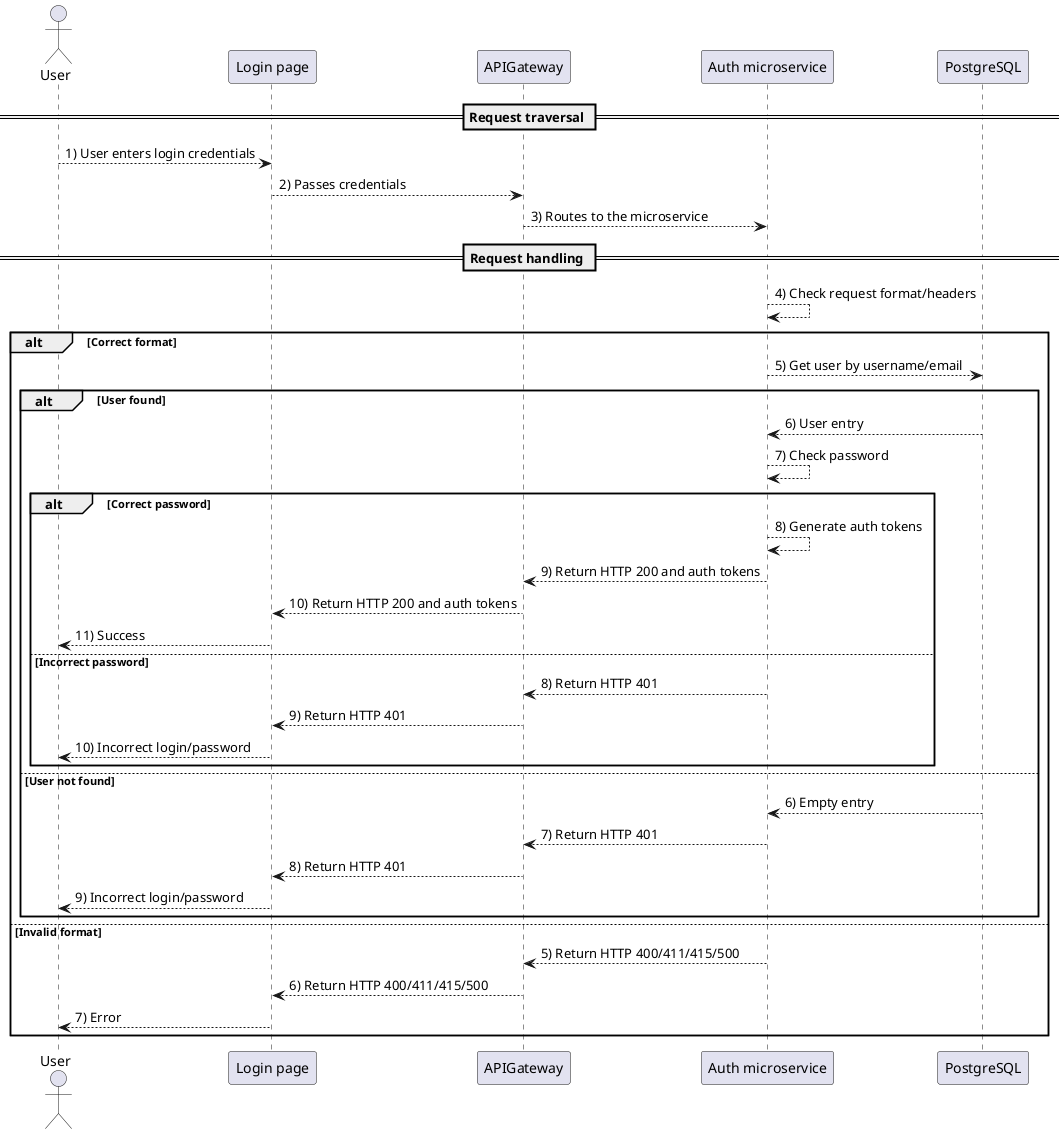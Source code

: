 @startuml

actor User as act
participant "Login page" as pg
participant "APIGateway" as gate
participant "Auth microservice" as auth
participant "PostgreSQL" as db

== Request traversal ==
act --> pg : 1) User enters login credentials
pg --> gate : 2) Passes credentials
gate --> auth : 3) Routes to the microservice

== Request handling ==
auth --> auth : 4) Check request format/headers
alt Correct format
    auth --> db : 5) Get user by username/email
    alt User found
        db --> auth : 6) User entry
        auth --> auth : 7) Check password
        alt Correct password
            auth --> auth : 8) Generate auth tokens
            auth --> gate : 9) Return HTTP 200 and auth tokens
            gate --> pg: 10) Return HTTP 200 and auth tokens
            pg --> act: 11) Success
        else Incorrect password
            auth --> gate : 8) Return HTTP 401
            gate --> pg : 9) Return HTTP 401
            pg --> act : 10) Incorrect login/password
        end
    else User not found
        db --> auth : 6) Empty entry
        auth --> gate : 7) Return HTTP 401
        gate --> pg : 8) Return HTTP 401
        pg --> act : 9) Incorrect login/password
    end
else Invalid format
    auth --> gate : 5) Return HTTP 400/411/415/500
    gate --> pg : 6) Return HTTP 400/411/415/500
    pg --> act : 7) Error
end

@enduml
